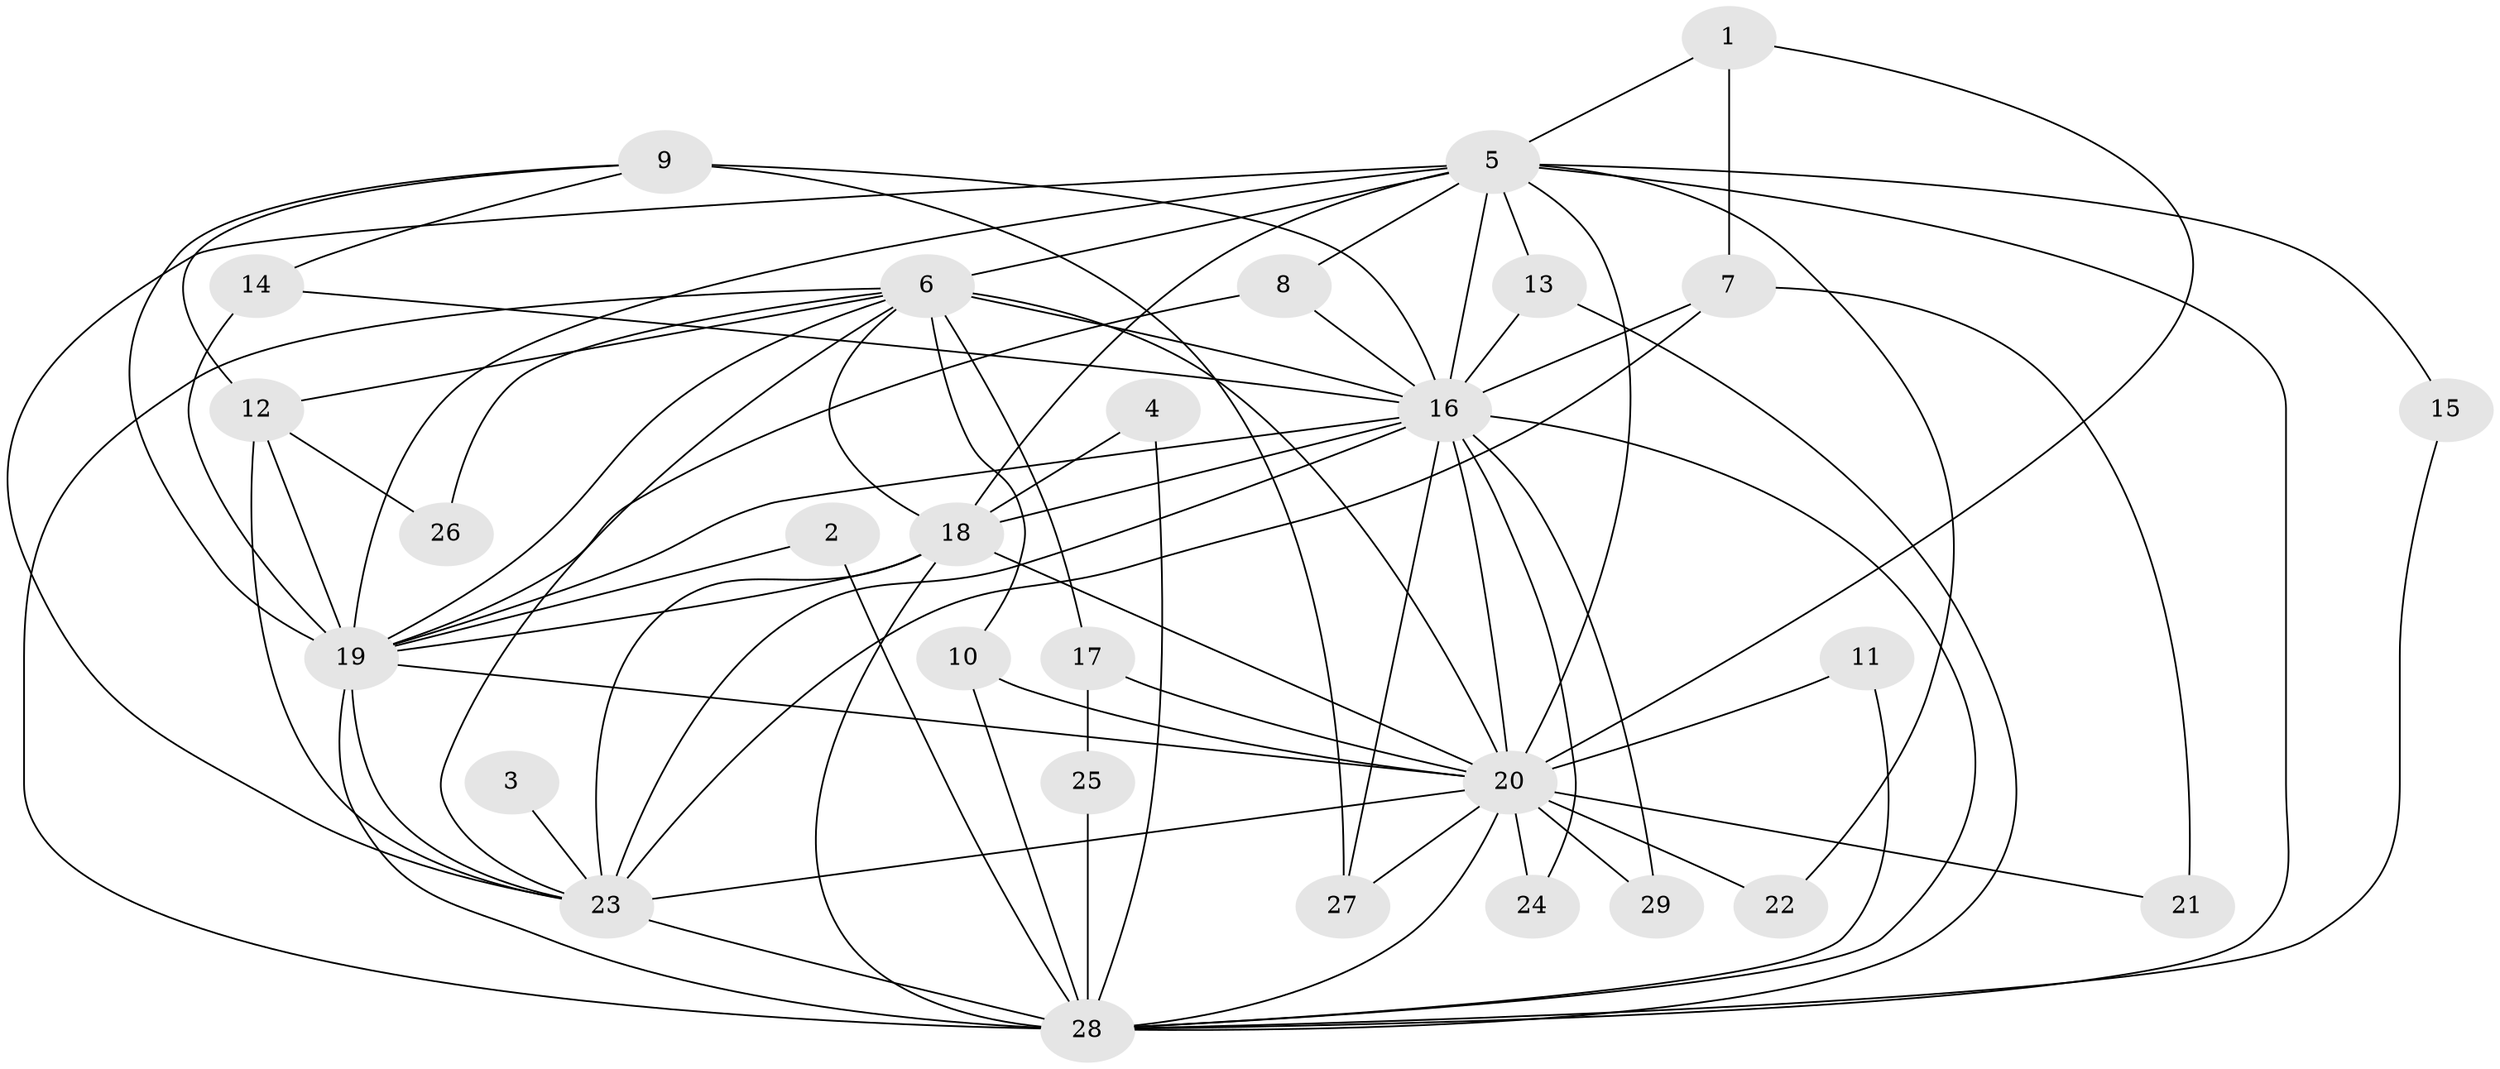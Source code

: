 // original degree distribution, {14: 0.034482758620689655, 17: 0.017241379310344827, 12: 0.017241379310344827, 16: 0.05172413793103448, 13: 0.034482758620689655, 24: 0.017241379310344827, 4: 0.05172413793103448, 3: 0.27586206896551724, 2: 0.4482758620689655, 5: 0.05172413793103448}
// Generated by graph-tools (version 1.1) at 2025/49/03/09/25 03:49:41]
// undirected, 29 vertices, 77 edges
graph export_dot {
graph [start="1"]
  node [color=gray90,style=filled];
  1;
  2;
  3;
  4;
  5;
  6;
  7;
  8;
  9;
  10;
  11;
  12;
  13;
  14;
  15;
  16;
  17;
  18;
  19;
  20;
  21;
  22;
  23;
  24;
  25;
  26;
  27;
  28;
  29;
  1 -- 5 [weight=1.0];
  1 -- 7 [weight=1.0];
  1 -- 20 [weight=1.0];
  2 -- 19 [weight=1.0];
  2 -- 28 [weight=1.0];
  3 -- 23 [weight=1.0];
  4 -- 18 [weight=1.0];
  4 -- 28 [weight=2.0];
  5 -- 6 [weight=1.0];
  5 -- 8 [weight=1.0];
  5 -- 13 [weight=1.0];
  5 -- 15 [weight=1.0];
  5 -- 16 [weight=2.0];
  5 -- 18 [weight=1.0];
  5 -- 19 [weight=1.0];
  5 -- 20 [weight=1.0];
  5 -- 22 [weight=1.0];
  5 -- 23 [weight=2.0];
  5 -- 28 [weight=3.0];
  6 -- 10 [weight=1.0];
  6 -- 12 [weight=1.0];
  6 -- 16 [weight=2.0];
  6 -- 17 [weight=1.0];
  6 -- 18 [weight=1.0];
  6 -- 19 [weight=1.0];
  6 -- 20 [weight=3.0];
  6 -- 23 [weight=1.0];
  6 -- 26 [weight=1.0];
  6 -- 28 [weight=2.0];
  7 -- 16 [weight=1.0];
  7 -- 21 [weight=1.0];
  7 -- 23 [weight=1.0];
  8 -- 16 [weight=1.0];
  8 -- 19 [weight=1.0];
  9 -- 12 [weight=1.0];
  9 -- 14 [weight=1.0];
  9 -- 16 [weight=2.0];
  9 -- 19 [weight=1.0];
  9 -- 27 [weight=1.0];
  10 -- 20 [weight=1.0];
  10 -- 28 [weight=1.0];
  11 -- 20 [weight=1.0];
  11 -- 28 [weight=1.0];
  12 -- 19 [weight=1.0];
  12 -- 23 [weight=1.0];
  12 -- 26 [weight=1.0];
  13 -- 16 [weight=1.0];
  13 -- 28 [weight=1.0];
  14 -- 16 [weight=1.0];
  14 -- 19 [weight=1.0];
  15 -- 28 [weight=1.0];
  16 -- 18 [weight=2.0];
  16 -- 19 [weight=2.0];
  16 -- 20 [weight=3.0];
  16 -- 23 [weight=2.0];
  16 -- 24 [weight=1.0];
  16 -- 27 [weight=1.0];
  16 -- 28 [weight=4.0];
  16 -- 29 [weight=1.0];
  17 -- 20 [weight=1.0];
  17 -- 25 [weight=1.0];
  18 -- 19 [weight=2.0];
  18 -- 20 [weight=2.0];
  18 -- 23 [weight=1.0];
  18 -- 28 [weight=3.0];
  19 -- 20 [weight=1.0];
  19 -- 23 [weight=1.0];
  19 -- 28 [weight=5.0];
  20 -- 21 [weight=1.0];
  20 -- 22 [weight=1.0];
  20 -- 23 [weight=1.0];
  20 -- 24 [weight=1.0];
  20 -- 27 [weight=1.0];
  20 -- 28 [weight=2.0];
  20 -- 29 [weight=1.0];
  23 -- 28 [weight=2.0];
  25 -- 28 [weight=1.0];
}
